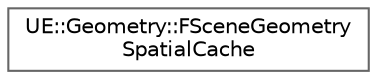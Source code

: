 digraph "Graphical Class Hierarchy"
{
 // INTERACTIVE_SVG=YES
 // LATEX_PDF_SIZE
  bgcolor="transparent";
  edge [fontname=Helvetica,fontsize=10,labelfontname=Helvetica,labelfontsize=10];
  node [fontname=Helvetica,fontsize=10,shape=box,height=0.2,width=0.4];
  rankdir="LR";
  Node0 [id="Node000000",label="UE::Geometry::FSceneGeometry\lSpatialCache",height=0.2,width=0.4,color="grey40", fillcolor="white", style="filled",URL="$dd/d33/classUE_1_1Geometry_1_1FSceneGeometrySpatialCache.html",tooltip=" "];
}
